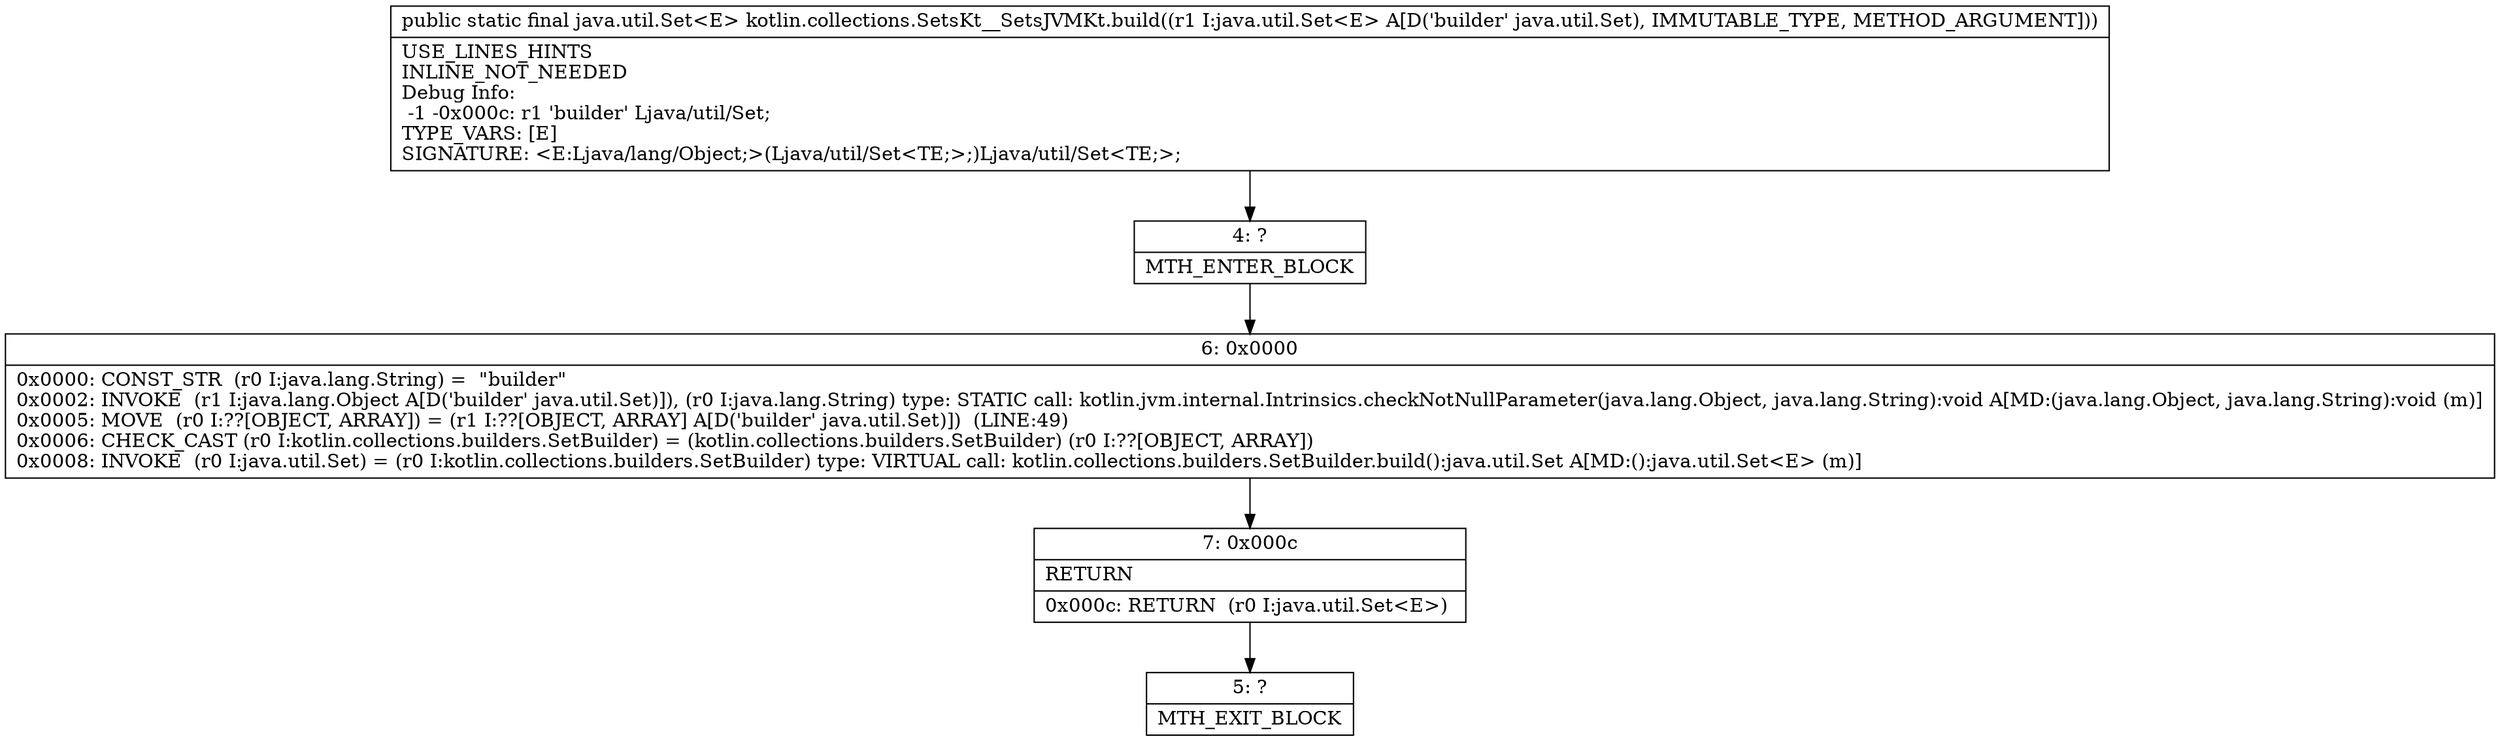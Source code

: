 digraph "CFG forkotlin.collections.SetsKt__SetsJVMKt.build(Ljava\/util\/Set;)Ljava\/util\/Set;" {
Node_4 [shape=record,label="{4\:\ ?|MTH_ENTER_BLOCK\l}"];
Node_6 [shape=record,label="{6\:\ 0x0000|0x0000: CONST_STR  (r0 I:java.lang.String) =  \"builder\" \l0x0002: INVOKE  (r1 I:java.lang.Object A[D('builder' java.util.Set)]), (r0 I:java.lang.String) type: STATIC call: kotlin.jvm.internal.Intrinsics.checkNotNullParameter(java.lang.Object, java.lang.String):void A[MD:(java.lang.Object, java.lang.String):void (m)]\l0x0005: MOVE  (r0 I:??[OBJECT, ARRAY]) = (r1 I:??[OBJECT, ARRAY] A[D('builder' java.util.Set)])  (LINE:49)\l0x0006: CHECK_CAST (r0 I:kotlin.collections.builders.SetBuilder) = (kotlin.collections.builders.SetBuilder) (r0 I:??[OBJECT, ARRAY]) \l0x0008: INVOKE  (r0 I:java.util.Set) = (r0 I:kotlin.collections.builders.SetBuilder) type: VIRTUAL call: kotlin.collections.builders.SetBuilder.build():java.util.Set A[MD:():java.util.Set\<E\> (m)]\l}"];
Node_7 [shape=record,label="{7\:\ 0x000c|RETURN\l|0x000c: RETURN  (r0 I:java.util.Set\<E\>) \l}"];
Node_5 [shape=record,label="{5\:\ ?|MTH_EXIT_BLOCK\l}"];
MethodNode[shape=record,label="{public static final java.util.Set\<E\> kotlin.collections.SetsKt__SetsJVMKt.build((r1 I:java.util.Set\<E\> A[D('builder' java.util.Set), IMMUTABLE_TYPE, METHOD_ARGUMENT]))  | USE_LINES_HINTS\lINLINE_NOT_NEEDED\lDebug Info:\l  \-1 \-0x000c: r1 'builder' Ljava\/util\/Set;\lTYPE_VARS: [E]\lSIGNATURE: \<E:Ljava\/lang\/Object;\>(Ljava\/util\/Set\<TE;\>;)Ljava\/util\/Set\<TE;\>;\l}"];
MethodNode -> Node_4;Node_4 -> Node_6;
Node_6 -> Node_7;
Node_7 -> Node_5;
}

